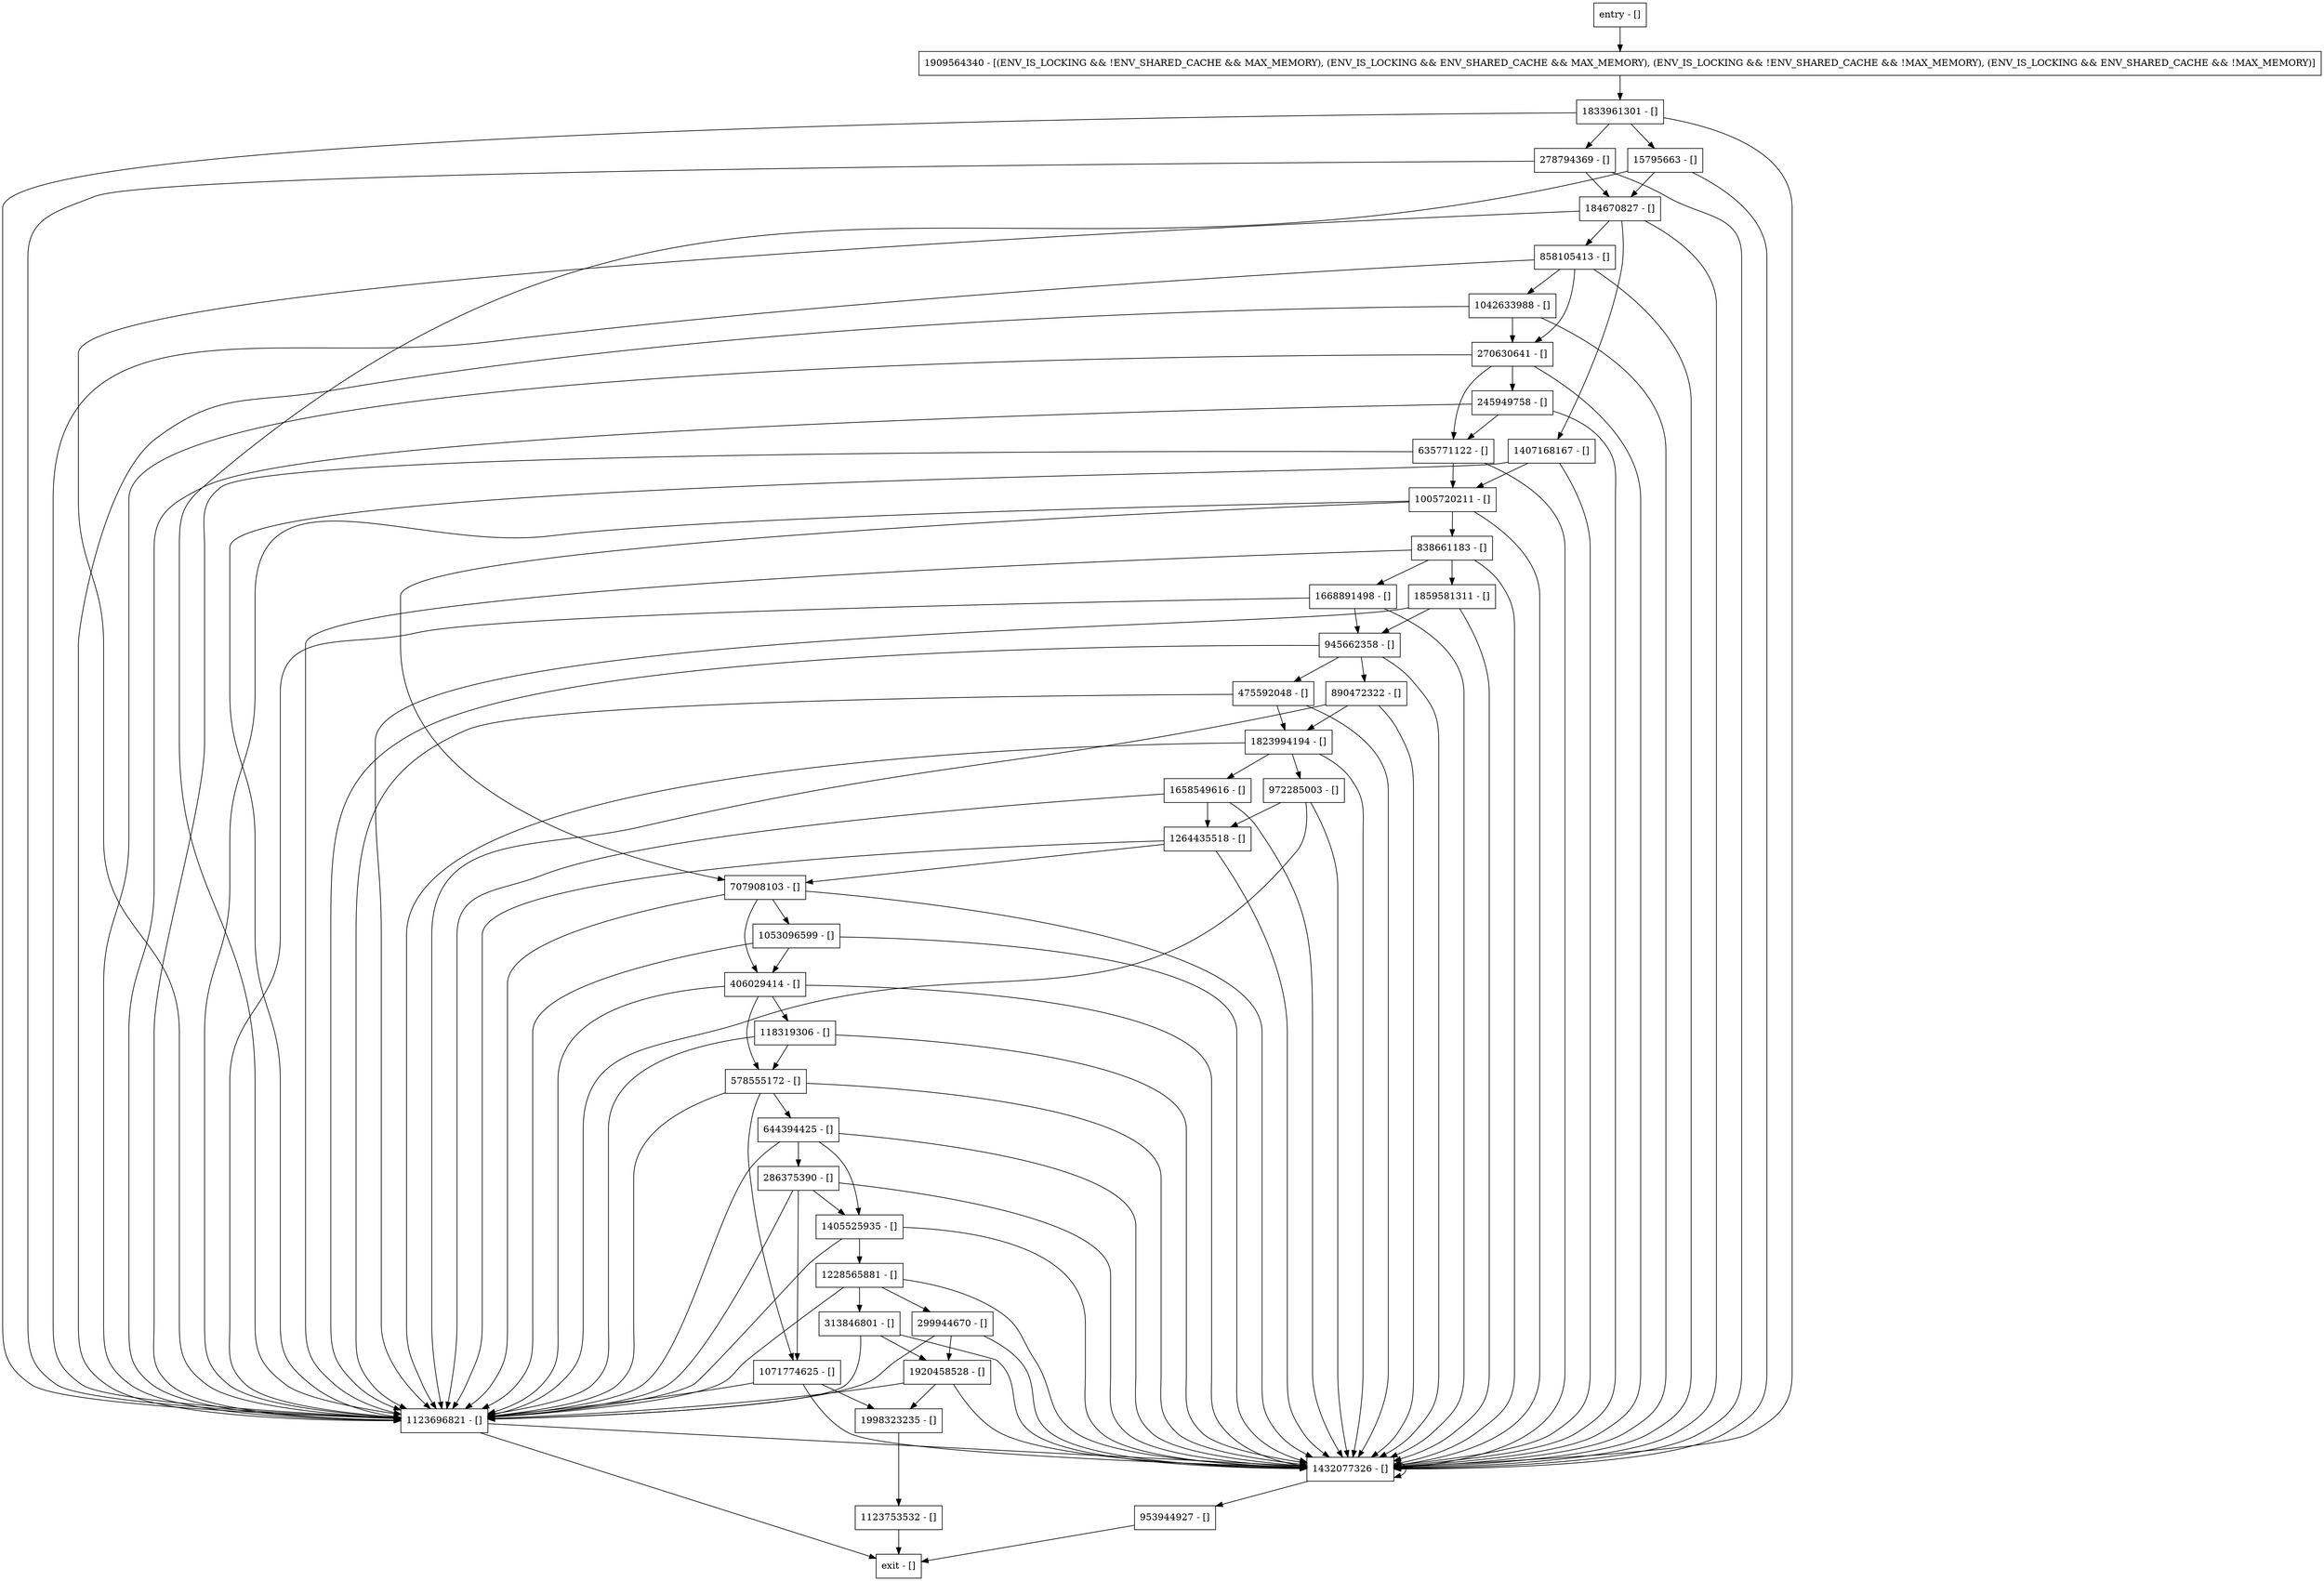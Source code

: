 digraph recover {
node [shape=record];
1909564340 [label="1909564340 - [(ENV_IS_LOCKING && !ENV_SHARED_CACHE && MAX_MEMORY), (ENV_IS_LOCKING && ENV_SHARED_CACHE && MAX_MEMORY), (ENV_IS_LOCKING && !ENV_SHARED_CACHE && !MAX_MEMORY), (ENV_IS_LOCKING && ENV_SHARED_CACHE && !MAX_MEMORY)]"];
945662358 [label="945662358 - []"];
278794369 [label="278794369 - []"];
1123696821 [label="1123696821 - []"];
1658549616 [label="1658549616 - []"];
406029414 [label="406029414 - []"];
313846801 [label="313846801 - []"];
1998323235 [label="1998323235 - []"];
953944927 [label="953944927 - []"];
1668891498 [label="1668891498 - []"];
245949758 [label="245949758 - []"];
1071774625 [label="1071774625 - []"];
1833961301 [label="1833961301 - []"];
1005720211 [label="1005720211 - []"];
1920458528 [label="1920458528 - []"];
184670827 [label="184670827 - []"];
1407168167 [label="1407168167 - []"];
1123753532 [label="1123753532 - []"];
838661183 [label="838661183 - []"];
286375390 [label="286375390 - []"];
1053096599 [label="1053096599 - []"];
1228565881 [label="1228565881 - []"];
1042633988 [label="1042633988 - []"];
475592048 [label="475592048 - []"];
1405525935 [label="1405525935 - []"];
644394425 [label="644394425 - []"];
972285003 [label="972285003 - []"];
578555172 [label="578555172 - []"];
entry [label="entry - []"];
exit [label="exit - []"];
118319306 [label="118319306 - []"];
890472322 [label="890472322 - []"];
707908103 [label="707908103 - []"];
299944670 [label="299944670 - []"];
858105413 [label="858105413 - []"];
1859581311 [label="1859581311 - []"];
635771122 [label="635771122 - []"];
1264435518 [label="1264435518 - []"];
1432077326 [label="1432077326 - []"];
15795663 [label="15795663 - []"];
270630641 [label="270630641 - []"];
1823994194 [label="1823994194 - []"];
entry;
exit;
1909564340 -> 1833961301;
945662358 -> 890472322;
945662358 -> 475592048;
945662358 -> 1123696821;
945662358 -> 1432077326;
278794369 -> 1123696821;
278794369 -> 184670827;
278794369 -> 1432077326;
1123696821 -> exit;
1123696821 -> 1432077326;
1658549616 -> 1264435518;
1658549616 -> 1123696821;
1658549616 -> 1432077326;
406029414 -> 578555172;
406029414 -> 118319306;
406029414 -> 1123696821;
406029414 -> 1432077326;
313846801 -> 1123696821;
313846801 -> 1920458528;
313846801 -> 1432077326;
1998323235 -> 1123753532;
953944927 -> exit;
1668891498 -> 945662358;
1668891498 -> 1123696821;
1668891498 -> 1432077326;
245949758 -> 635771122;
245949758 -> 1123696821;
245949758 -> 1432077326;
1071774625 -> 1123696821;
1071774625 -> 1432077326;
1071774625 -> 1998323235;
1833961301 -> 278794369;
1833961301 -> 1123696821;
1833961301 -> 1432077326;
1833961301 -> 15795663;
1005720211 -> 707908103;
1005720211 -> 1123696821;
1005720211 -> 1432077326;
1005720211 -> 838661183;
1920458528 -> 1123696821;
1920458528 -> 1432077326;
1920458528 -> 1998323235;
184670827 -> 858105413;
184670827 -> 1123696821;
184670827 -> 1432077326;
184670827 -> 1407168167;
1407168167 -> 1005720211;
1407168167 -> 1123696821;
1407168167 -> 1432077326;
1123753532 -> exit;
838661183 -> 1859581311;
838661183 -> 1123696821;
838661183 -> 1432077326;
838661183 -> 1668891498;
286375390 -> 1071774625;
286375390 -> 1123696821;
286375390 -> 1405525935;
286375390 -> 1432077326;
1053096599 -> 1123696821;
1053096599 -> 406029414;
1053096599 -> 1432077326;
1228565881 -> 299944670;
1228565881 -> 1123696821;
1228565881 -> 313846801;
1228565881 -> 1432077326;
1042633988 -> 1123696821;
1042633988 -> 1432077326;
1042633988 -> 270630641;
475592048 -> 1123696821;
475592048 -> 1432077326;
475592048 -> 1823994194;
1405525935 -> 1228565881;
1405525935 -> 1123696821;
1405525935 -> 1432077326;
644394425 -> 1123696821;
644394425 -> 1405525935;
644394425 -> 1432077326;
644394425 -> 286375390;
972285003 -> 1264435518;
972285003 -> 1123696821;
972285003 -> 1432077326;
578555172 -> 1071774625;
578555172 -> 1123696821;
578555172 -> 1432077326;
578555172 -> 644394425;
entry -> 1909564340;
118319306 -> 578555172;
118319306 -> 1123696821;
118319306 -> 1432077326;
890472322 -> 1123696821;
890472322 -> 1432077326;
890472322 -> 1823994194;
707908103 -> 1053096599;
707908103 -> 1123696821;
707908103 -> 406029414;
707908103 -> 1432077326;
299944670 -> 1123696821;
299944670 -> 1920458528;
299944670 -> 1432077326;
858105413 -> 1042633988;
858105413 -> 1123696821;
858105413 -> 1432077326;
858105413 -> 270630641;
1859581311 -> 945662358;
1859581311 -> 1123696821;
1859581311 -> 1432077326;
635771122 -> 1005720211;
635771122 -> 1123696821;
635771122 -> 1432077326;
1264435518 -> 707908103;
1264435518 -> 1123696821;
1264435518 -> 1432077326;
1432077326 -> 1432077326;
1432077326 -> 953944927;
15795663 -> 1123696821;
15795663 -> 184670827;
15795663 -> 1432077326;
270630641 -> 635771122;
270630641 -> 1123696821;
270630641 -> 1432077326;
270630641 -> 245949758;
1823994194 -> 1123696821;
1823994194 -> 1658549616;
1823994194 -> 1432077326;
1823994194 -> 972285003;
}
